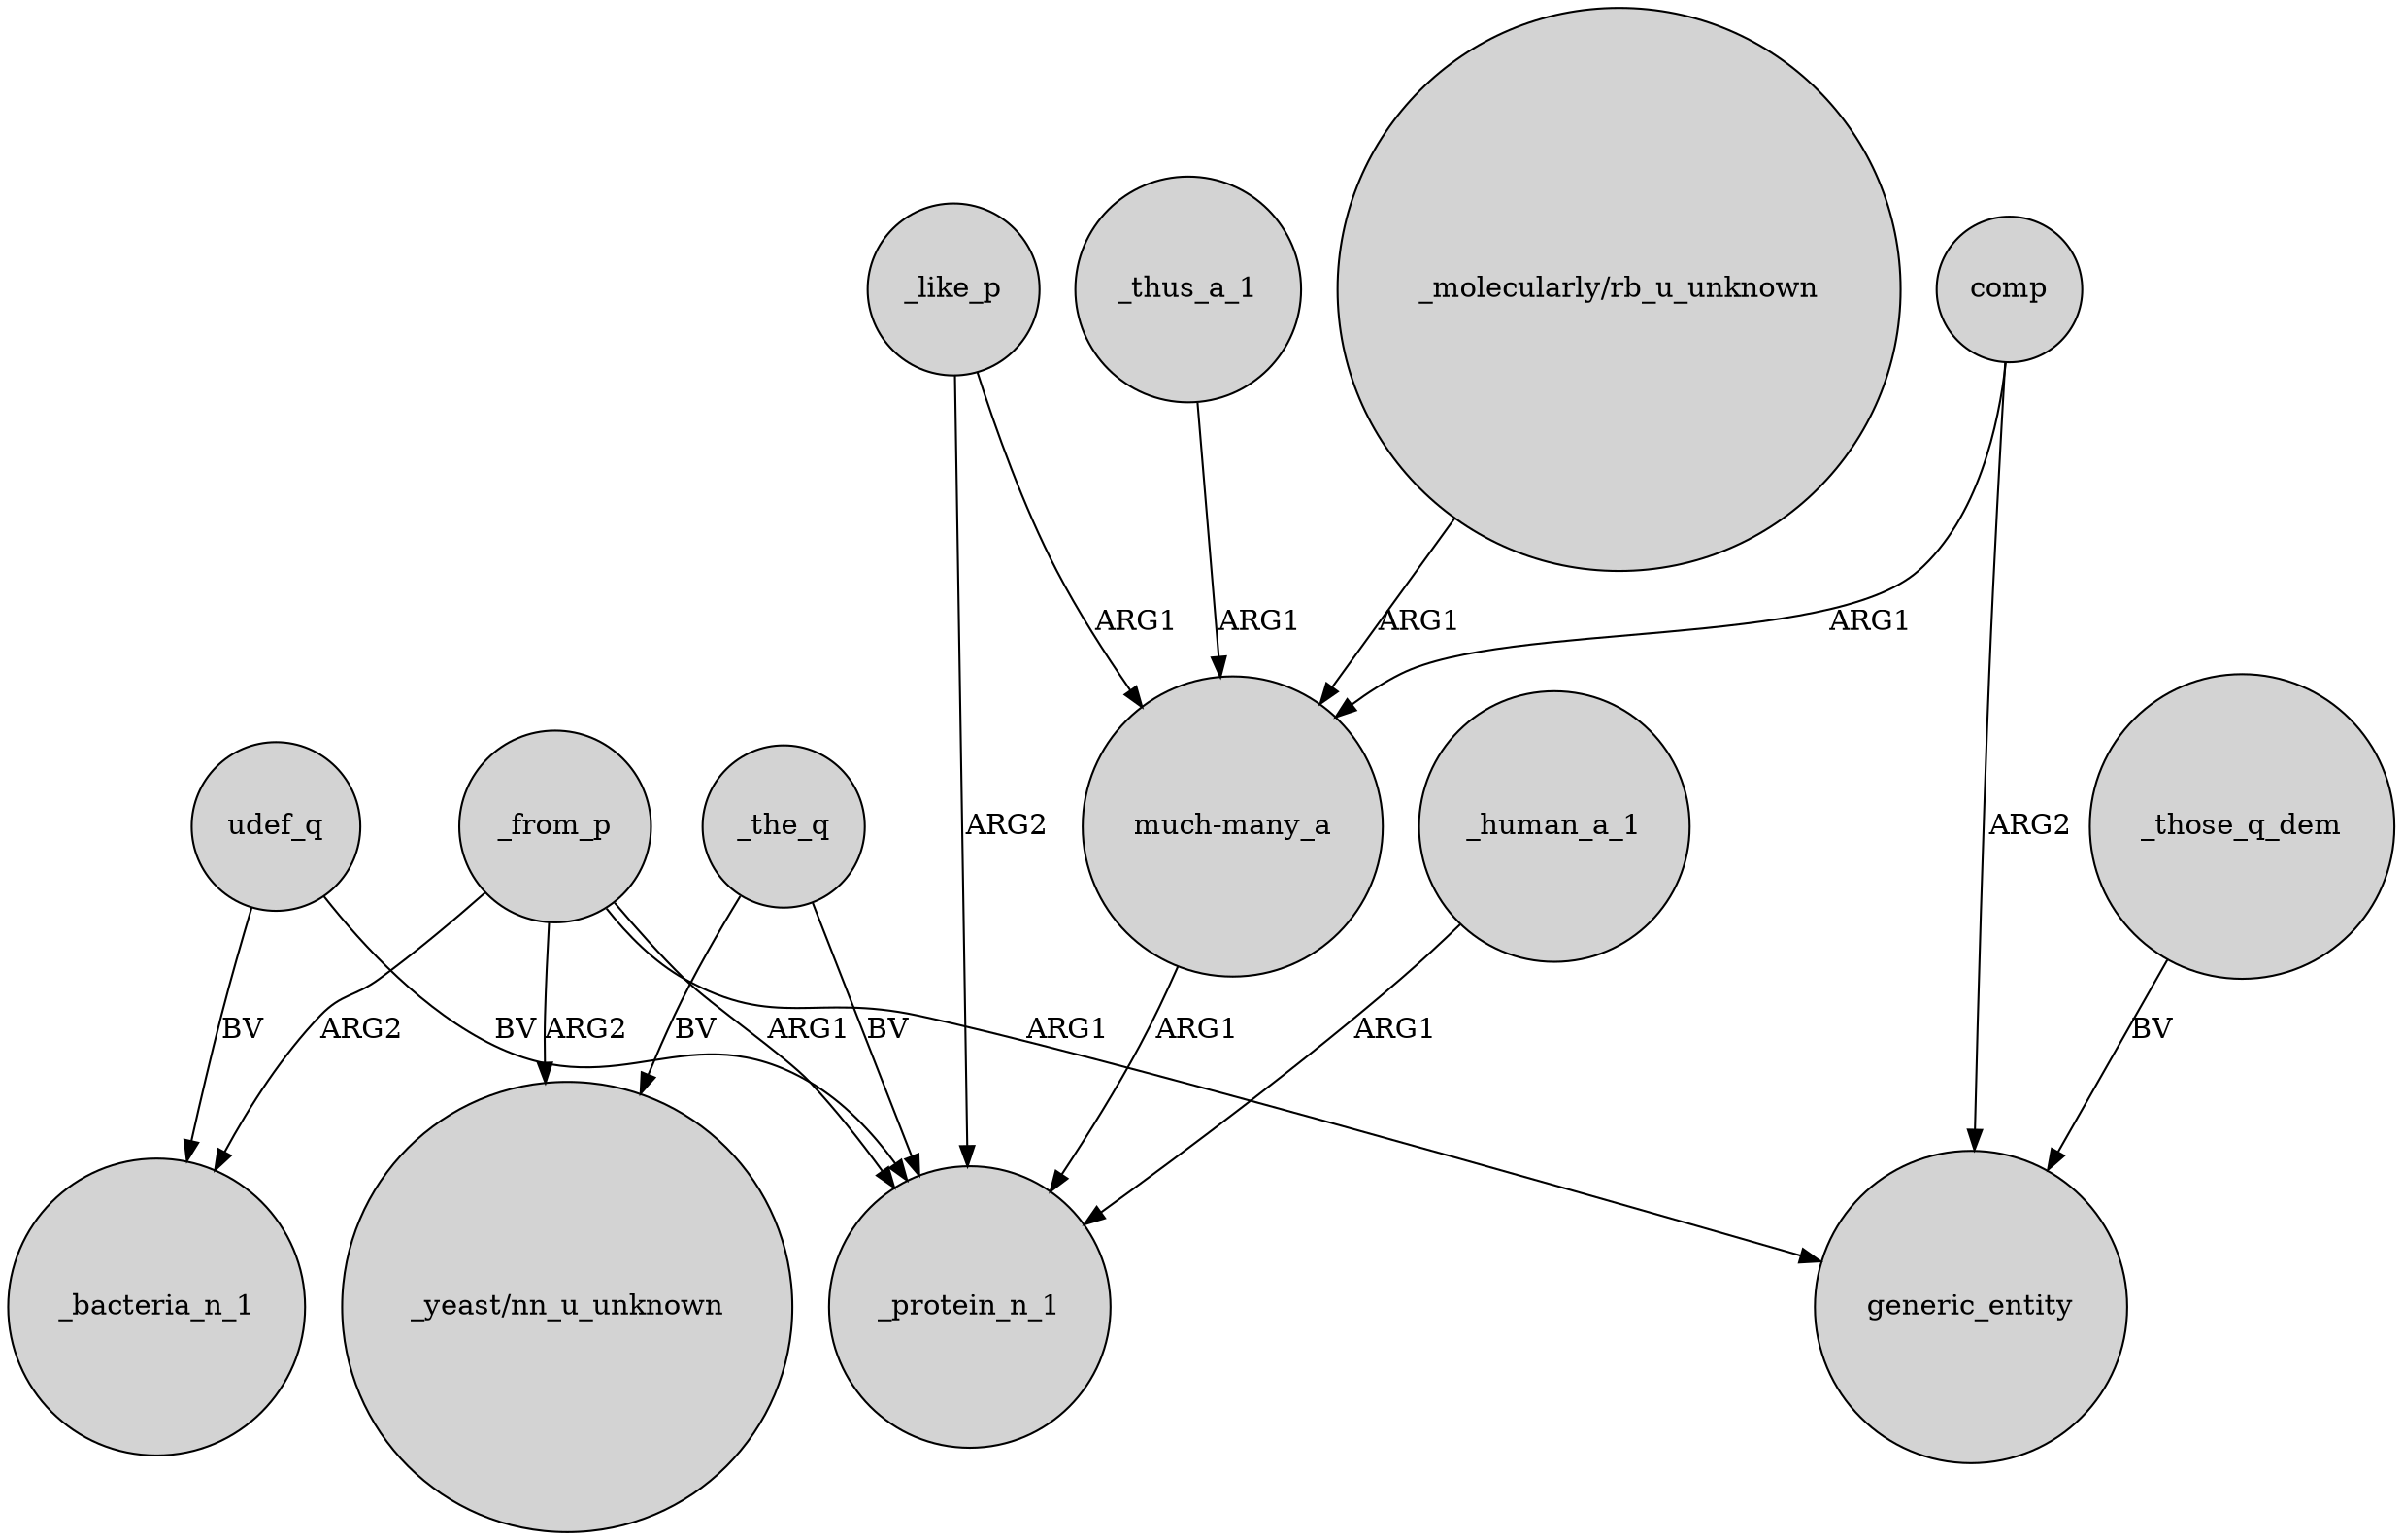 digraph {
	node [shape=circle style=filled]
	_from_p -> _bacteria_n_1 [label=ARG2]
	_thus_a_1 -> "much-many_a" [label=ARG1]
	_like_p -> "much-many_a" [label=ARG1]
	comp -> "much-many_a" [label=ARG1]
	_like_p -> _protein_n_1 [label=ARG2]
	_the_q -> _protein_n_1 [label=BV]
	_the_q -> "_yeast/nn_u_unknown" [label=BV]
	comp -> generic_entity [label=ARG2]
	udef_q -> _bacteria_n_1 [label=BV]
	_from_p -> generic_entity [label=ARG1]
	_from_p -> "_yeast/nn_u_unknown" [label=ARG2]
	_human_a_1 -> _protein_n_1 [label=ARG1]
	udef_q -> _protein_n_1 [label=BV]
	_from_p -> _protein_n_1 [label=ARG1]
	_those_q_dem -> generic_entity [label=BV]
	"much-many_a" -> _protein_n_1 [label=ARG1]
	"_molecularly/rb_u_unknown" -> "much-many_a" [label=ARG1]
}
